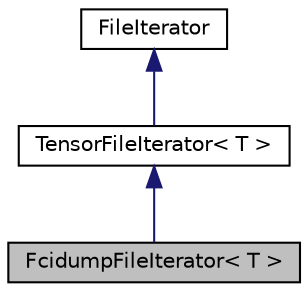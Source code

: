digraph "FcidumpFileIterator&lt; T &gt;"
{
  edge [fontname="Helvetica",fontsize="10",labelfontname="Helvetica",labelfontsize="10"];
  node [fontname="Helvetica",fontsize="10",shape=record];
  Node1 [label="FcidumpFileIterator\< T \>",height=0.2,width=0.4,color="black", fillcolor="grey75", style="filled", fontcolor="black"];
  Node2 -> Node1 [dir="back",color="midnightblue",fontsize="10",style="solid"];
  Node2 [label="TensorFileIterator\< T \>",height=0.2,width=0.4,color="black", fillcolor="white", style="filled",URL="$classTensorFileIterator.html"];
  Node3 -> Node2 [dir="back",color="midnightblue",fontsize="10",style="solid"];
  Node3 [label="FileIterator",height=0.2,width=0.4,color="black", fillcolor="white", style="filled",URL="$classFileIterator.html"];
}
